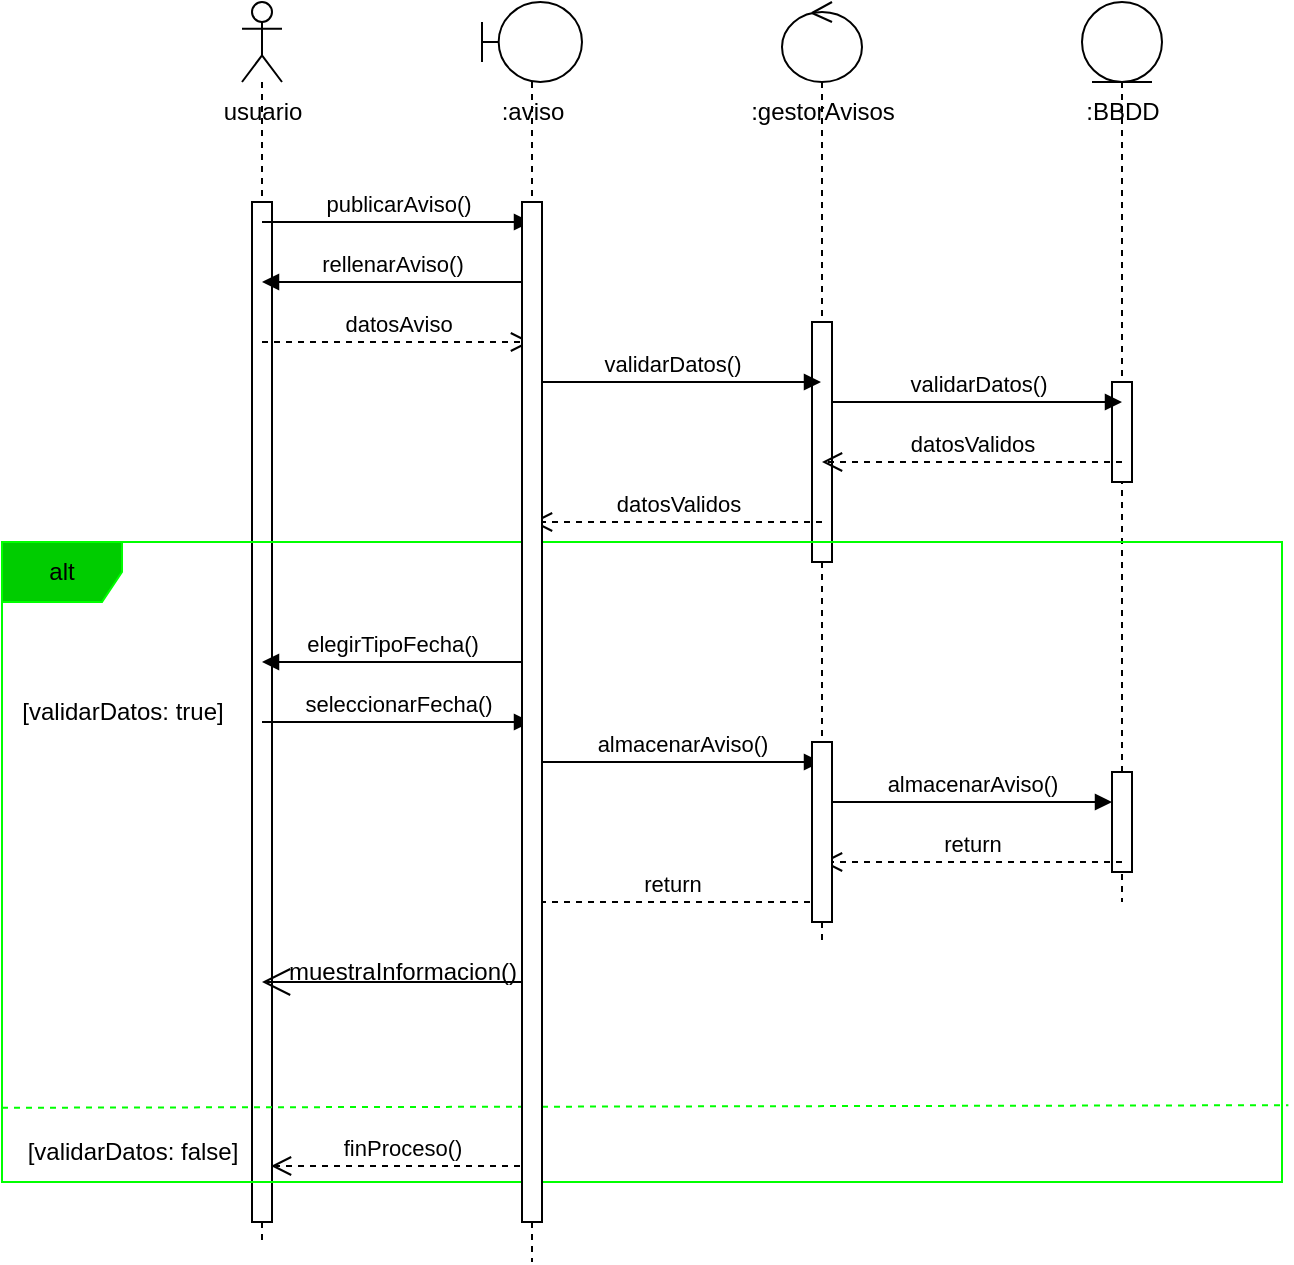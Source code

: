 <mxfile version="22.1.21" type="device">
  <diagram name="Página-1" id="qfICAe6dKc1MoOX3b-3_">
    <mxGraphModel dx="838" dy="1029" grid="1" gridSize="10" guides="1" tooltips="1" connect="1" arrows="1" fold="1" page="1" pageScale="1" pageWidth="827" pageHeight="1169" math="0" shadow="0">
      <root>
        <mxCell id="0" />
        <mxCell id="1" parent="0" />
        <mxCell id="DR_2ZBFObAg-Pp1f_wcE-1" value="" style="shape=umlLifeline;perimeter=lifelinePerimeter;whiteSpace=wrap;html=1;container=1;dropTarget=0;collapsible=0;recursiveResize=0;outlineConnect=0;portConstraint=eastwest;newEdgeStyle={&quot;curved&quot;:0,&quot;rounded&quot;:0};participant=umlActor;" vertex="1" parent="1">
          <mxGeometry x="120" y="50" width="20" height="620" as="geometry" />
        </mxCell>
        <mxCell id="DR_2ZBFObAg-Pp1f_wcE-30" value="" style="html=1;points=[[0,0,0,0,5],[0,1,0,0,-5],[1,0,0,0,5],[1,1,0,0,-5]];perimeter=orthogonalPerimeter;outlineConnect=0;targetShapes=umlLifeline;portConstraint=eastwest;newEdgeStyle={&quot;curved&quot;:0,&quot;rounded&quot;:0};" vertex="1" parent="DR_2ZBFObAg-Pp1f_wcE-1">
          <mxGeometry x="5" y="100" width="10" height="510" as="geometry" />
        </mxCell>
        <mxCell id="DR_2ZBFObAg-Pp1f_wcE-2" value="" style="shape=umlLifeline;perimeter=lifelinePerimeter;whiteSpace=wrap;html=1;container=1;dropTarget=0;collapsible=0;recursiveResize=0;outlineConnect=0;portConstraint=eastwest;newEdgeStyle={&quot;curved&quot;:0,&quot;rounded&quot;:0};participant=umlBoundary;" vertex="1" parent="1">
          <mxGeometry x="240" y="50" width="50" height="630" as="geometry" />
        </mxCell>
        <mxCell id="DR_2ZBFObAg-Pp1f_wcE-3" value="usuario" style="text;html=1;align=center;verticalAlign=middle;resizable=0;points=[];autosize=1;strokeColor=none;fillColor=none;" vertex="1" parent="1">
          <mxGeometry x="100" y="90" width="60" height="30" as="geometry" />
        </mxCell>
        <mxCell id="DR_2ZBFObAg-Pp1f_wcE-4" value=":aviso" style="text;html=1;align=center;verticalAlign=middle;resizable=0;points=[];autosize=1;strokeColor=none;fillColor=none;" vertex="1" parent="1">
          <mxGeometry x="240" y="90" width="50" height="30" as="geometry" />
        </mxCell>
        <mxCell id="DR_2ZBFObAg-Pp1f_wcE-5" value="" style="shape=umlLifeline;perimeter=lifelinePerimeter;whiteSpace=wrap;html=1;container=1;dropTarget=0;collapsible=0;recursiveResize=0;outlineConnect=0;portConstraint=eastwest;newEdgeStyle={&quot;curved&quot;:0,&quot;rounded&quot;:0};participant=umlControl;" vertex="1" parent="1">
          <mxGeometry x="390" y="50" width="40" height="470" as="geometry" />
        </mxCell>
        <mxCell id="DR_2ZBFObAg-Pp1f_wcE-32" value="" style="html=1;points=[[0,0,0,0,5],[0,1,0,0,-5],[1,0,0,0,5],[1,1,0,0,-5]];perimeter=orthogonalPerimeter;outlineConnect=0;targetShapes=umlLifeline;portConstraint=eastwest;newEdgeStyle={&quot;curved&quot;:0,&quot;rounded&quot;:0};" vertex="1" parent="DR_2ZBFObAg-Pp1f_wcE-5">
          <mxGeometry x="15" y="160" width="10" height="120" as="geometry" />
        </mxCell>
        <mxCell id="DR_2ZBFObAg-Pp1f_wcE-6" value=":gestorAvisos" style="text;html=1;align=center;verticalAlign=middle;resizable=0;points=[];autosize=1;strokeColor=none;fillColor=none;" vertex="1" parent="1">
          <mxGeometry x="360" y="90" width="100" height="30" as="geometry" />
        </mxCell>
        <mxCell id="DR_2ZBFObAg-Pp1f_wcE-7" value="" style="shape=umlLifeline;perimeter=lifelinePerimeter;whiteSpace=wrap;html=1;container=1;dropTarget=0;collapsible=0;recursiveResize=0;outlineConnect=0;portConstraint=eastwest;newEdgeStyle={&quot;curved&quot;:0,&quot;rounded&quot;:0};participant=umlEntity;" vertex="1" parent="1">
          <mxGeometry x="540" y="50" width="40" height="450" as="geometry" />
        </mxCell>
        <mxCell id="DR_2ZBFObAg-Pp1f_wcE-35" value="" style="html=1;points=[[0,0,0,0,5],[0,1,0,0,-5],[1,0,0,0,5],[1,1,0,0,-5]];perimeter=orthogonalPerimeter;outlineConnect=0;targetShapes=umlLifeline;portConstraint=eastwest;newEdgeStyle={&quot;curved&quot;:0,&quot;rounded&quot;:0};" vertex="1" parent="DR_2ZBFObAg-Pp1f_wcE-7">
          <mxGeometry x="15" y="190" width="10" height="50" as="geometry" />
        </mxCell>
        <mxCell id="DR_2ZBFObAg-Pp1f_wcE-36" value="" style="html=1;points=[[0,0,0,0,5],[0,1,0,0,-5],[1,0,0,0,5],[1,1,0,0,-5]];perimeter=orthogonalPerimeter;outlineConnect=0;targetShapes=umlLifeline;portConstraint=eastwest;newEdgeStyle={&quot;curved&quot;:0,&quot;rounded&quot;:0};" vertex="1" parent="DR_2ZBFObAg-Pp1f_wcE-7">
          <mxGeometry x="15" y="385" width="10" height="50" as="geometry" />
        </mxCell>
        <mxCell id="DR_2ZBFObAg-Pp1f_wcE-8" value=":BBDD" style="text;html=1;align=center;verticalAlign=middle;resizable=0;points=[];autosize=1;strokeColor=none;fillColor=none;" vertex="1" parent="1">
          <mxGeometry x="530" y="90" width="60" height="30" as="geometry" />
        </mxCell>
        <mxCell id="DR_2ZBFObAg-Pp1f_wcE-9" value="publicarAviso()" style="html=1;verticalAlign=bottom;endArrow=block;curved=0;rounded=0;" edge="1" parent="1" target="DR_2ZBFObAg-Pp1f_wcE-2">
          <mxGeometry width="80" relative="1" as="geometry">
            <mxPoint x="130" y="160" as="sourcePoint" />
            <mxPoint x="210" y="160" as="targetPoint" />
          </mxGeometry>
        </mxCell>
        <mxCell id="DR_2ZBFObAg-Pp1f_wcE-10" value="rellenarAviso()" style="html=1;verticalAlign=bottom;endArrow=block;curved=0;rounded=0;" edge="1" parent="1" target="DR_2ZBFObAg-Pp1f_wcE-1">
          <mxGeometry width="80" relative="1" as="geometry">
            <mxPoint x="260" y="190" as="sourcePoint" />
            <mxPoint x="340" y="190" as="targetPoint" />
          </mxGeometry>
        </mxCell>
        <mxCell id="DR_2ZBFObAg-Pp1f_wcE-11" value="datosAviso" style="html=1;verticalAlign=bottom;endArrow=open;dashed=1;endSize=8;curved=0;rounded=0;" edge="1" parent="1" target="DR_2ZBFObAg-Pp1f_wcE-2">
          <mxGeometry relative="1" as="geometry">
            <mxPoint x="130" y="220" as="sourcePoint" />
            <mxPoint x="50" y="220" as="targetPoint" />
          </mxGeometry>
        </mxCell>
        <mxCell id="DR_2ZBFObAg-Pp1f_wcE-12" value="validarDatos()" style="html=1;verticalAlign=bottom;endArrow=block;curved=0;rounded=0;" edge="1" parent="1" target="DR_2ZBFObAg-Pp1f_wcE-5">
          <mxGeometry width="80" relative="1" as="geometry">
            <mxPoint x="260" y="240" as="sourcePoint" />
            <mxPoint x="340" y="240" as="targetPoint" />
          </mxGeometry>
        </mxCell>
        <mxCell id="DR_2ZBFObAg-Pp1f_wcE-13" value="validarDatos()" style="html=1;verticalAlign=bottom;endArrow=block;curved=0;rounded=0;" edge="1" parent="1" source="DR_2ZBFObAg-Pp1f_wcE-32">
          <mxGeometry width="80" relative="1" as="geometry">
            <mxPoint x="410" y="250" as="sourcePoint" />
            <mxPoint x="560" y="250" as="targetPoint" />
          </mxGeometry>
        </mxCell>
        <mxCell id="DR_2ZBFObAg-Pp1f_wcE-14" value="datosValidos" style="html=1;verticalAlign=bottom;endArrow=open;dashed=1;endSize=8;curved=0;rounded=0;" edge="1" parent="1" target="DR_2ZBFObAg-Pp1f_wcE-5">
          <mxGeometry x="-0.003" relative="1" as="geometry">
            <mxPoint x="560" y="280" as="sourcePoint" />
            <mxPoint x="480" y="280" as="targetPoint" />
            <mxPoint as="offset" />
          </mxGeometry>
        </mxCell>
        <mxCell id="DR_2ZBFObAg-Pp1f_wcE-15" value="datosValidos" style="html=1;verticalAlign=bottom;endArrow=open;dashed=1;endSize=8;curved=0;rounded=0;" edge="1" parent="1" target="DR_2ZBFObAg-Pp1f_wcE-2">
          <mxGeometry relative="1" as="geometry">
            <mxPoint x="410" y="310" as="sourcePoint" />
            <mxPoint x="330" y="310" as="targetPoint" />
          </mxGeometry>
        </mxCell>
        <mxCell id="DR_2ZBFObAg-Pp1f_wcE-17" value="alt" style="shape=umlFrame;whiteSpace=wrap;html=1;pointerEvents=0;fillColor=#00CC00;strokeColor=#00FF00;" vertex="1" parent="1">
          <mxGeometry y="320" width="640" height="320" as="geometry" />
        </mxCell>
        <mxCell id="DR_2ZBFObAg-Pp1f_wcE-18" value="[validarDatos: true]" style="text;html=1;align=center;verticalAlign=middle;resizable=0;points=[];autosize=1;strokeColor=none;fillColor=none;" vertex="1" parent="1">
          <mxGeometry y="390" width="120" height="30" as="geometry" />
        </mxCell>
        <mxCell id="DR_2ZBFObAg-Pp1f_wcE-19" value="[validarDatos: false]" style="text;html=1;align=center;verticalAlign=middle;resizable=0;points=[];autosize=1;strokeColor=none;fillColor=none;" vertex="1" parent="1">
          <mxGeometry y="610" width="130" height="30" as="geometry" />
        </mxCell>
        <mxCell id="DR_2ZBFObAg-Pp1f_wcE-20" value="" style="endArrow=none;dashed=1;html=1;rounded=0;strokeColor=#00FF00;exitX=0;exitY=0.884;exitDx=0;exitDy=0;exitPerimeter=0;entryX=1.005;entryY=0.88;entryDx=0;entryDy=0;entryPerimeter=0;" edge="1" parent="1" source="DR_2ZBFObAg-Pp1f_wcE-17" target="DR_2ZBFObAg-Pp1f_wcE-17">
          <mxGeometry width="50" height="50" relative="1" as="geometry">
            <mxPoint y="540" as="sourcePoint" />
            <mxPoint x="650" y="540" as="targetPoint" />
          </mxGeometry>
        </mxCell>
        <mxCell id="DR_2ZBFObAg-Pp1f_wcE-21" value="finProceso()" style="html=1;verticalAlign=bottom;endArrow=open;dashed=1;endSize=8;curved=0;rounded=0;" edge="1" parent="1">
          <mxGeometry relative="1" as="geometry">
            <mxPoint x="265" y="632" as="sourcePoint" />
            <mxPoint x="134.5" y="632" as="targetPoint" />
          </mxGeometry>
        </mxCell>
        <mxCell id="DR_2ZBFObAg-Pp1f_wcE-22" value="elegirTipoFecha()" style="html=1;verticalAlign=bottom;endArrow=block;curved=0;rounded=0;" edge="1" parent="1" target="DR_2ZBFObAg-Pp1f_wcE-1">
          <mxGeometry width="80" relative="1" as="geometry">
            <mxPoint x="260" y="380" as="sourcePoint" />
            <mxPoint x="340" y="380" as="targetPoint" />
          </mxGeometry>
        </mxCell>
        <mxCell id="DR_2ZBFObAg-Pp1f_wcE-23" value="seleccionarFecha()" style="html=1;verticalAlign=bottom;endArrow=block;curved=0;rounded=0;" edge="1" parent="1" target="DR_2ZBFObAg-Pp1f_wcE-2">
          <mxGeometry width="80" relative="1" as="geometry">
            <mxPoint x="130" y="410" as="sourcePoint" />
            <mxPoint x="210" y="410" as="targetPoint" />
          </mxGeometry>
        </mxCell>
        <mxCell id="DR_2ZBFObAg-Pp1f_wcE-24" value="almacenarAviso()" style="html=1;verticalAlign=bottom;endArrow=block;curved=0;rounded=0;" edge="1" parent="1" target="DR_2ZBFObAg-Pp1f_wcE-5">
          <mxGeometry width="80" relative="1" as="geometry">
            <mxPoint x="270" y="430" as="sourcePoint" />
            <mxPoint x="350" y="430" as="targetPoint" />
          </mxGeometry>
        </mxCell>
        <mxCell id="DR_2ZBFObAg-Pp1f_wcE-25" value="almacenarAviso()" style="html=1;verticalAlign=bottom;endArrow=block;curved=0;rounded=0;" edge="1" parent="1" target="DR_2ZBFObAg-Pp1f_wcE-36">
          <mxGeometry width="80" relative="1" as="geometry">
            <mxPoint x="414" y="450" as="sourcePoint" />
            <mxPoint x="530" y="450" as="targetPoint" />
          </mxGeometry>
        </mxCell>
        <mxCell id="DR_2ZBFObAg-Pp1f_wcE-26" value="return" style="html=1;verticalAlign=bottom;endArrow=open;dashed=1;endSize=8;curved=0;rounded=0;" edge="1" parent="1" target="DR_2ZBFObAg-Pp1f_wcE-5">
          <mxGeometry relative="1" as="geometry">
            <mxPoint x="560" y="480" as="sourcePoint" />
            <mxPoint x="480" y="480" as="targetPoint" />
          </mxGeometry>
        </mxCell>
        <mxCell id="DR_2ZBFObAg-Pp1f_wcE-27" value="return" style="html=1;verticalAlign=bottom;endArrow=open;dashed=1;endSize=8;curved=0;rounded=0;" edge="1" parent="1">
          <mxGeometry relative="1" as="geometry">
            <mxPoint x="410" y="500" as="sourcePoint" />
            <mxPoint x="260" y="500" as="targetPoint" />
          </mxGeometry>
        </mxCell>
        <mxCell id="DR_2ZBFObAg-Pp1f_wcE-28" value="" style="endArrow=open;endFill=1;endSize=12;html=1;rounded=0;" edge="1" parent="1" target="DR_2ZBFObAg-Pp1f_wcE-1">
          <mxGeometry width="160" relative="1" as="geometry">
            <mxPoint x="260" y="540" as="sourcePoint" />
            <mxPoint x="420" y="540" as="targetPoint" />
          </mxGeometry>
        </mxCell>
        <mxCell id="DR_2ZBFObAg-Pp1f_wcE-29" value="muestraInformacion()" style="text;html=1;align=center;verticalAlign=middle;resizable=0;points=[];autosize=1;strokeColor=none;fillColor=none;" vertex="1" parent="1">
          <mxGeometry x="130" y="520" width="140" height="30" as="geometry" />
        </mxCell>
        <mxCell id="DR_2ZBFObAg-Pp1f_wcE-31" value="" style="html=1;points=[[0,0,0,0,5],[0,1,0,0,-5],[1,0,0,0,5],[1,1,0,0,-5]];perimeter=orthogonalPerimeter;outlineConnect=0;targetShapes=umlLifeline;portConstraint=eastwest;newEdgeStyle={&quot;curved&quot;:0,&quot;rounded&quot;:0};" vertex="1" parent="1">
          <mxGeometry x="260" y="150" width="10" height="510" as="geometry" />
        </mxCell>
        <mxCell id="DR_2ZBFObAg-Pp1f_wcE-33" value="" style="html=1;points=[[0,0,0,0,5],[0,1,0,0,-5],[1,0,0,0,5],[1,1,0,0,-5]];perimeter=orthogonalPerimeter;outlineConnect=0;targetShapes=umlLifeline;portConstraint=eastwest;newEdgeStyle={&quot;curved&quot;:0,&quot;rounded&quot;:0};" vertex="1" parent="1">
          <mxGeometry x="405" y="420" width="10" height="90" as="geometry" />
        </mxCell>
      </root>
    </mxGraphModel>
  </diagram>
</mxfile>

